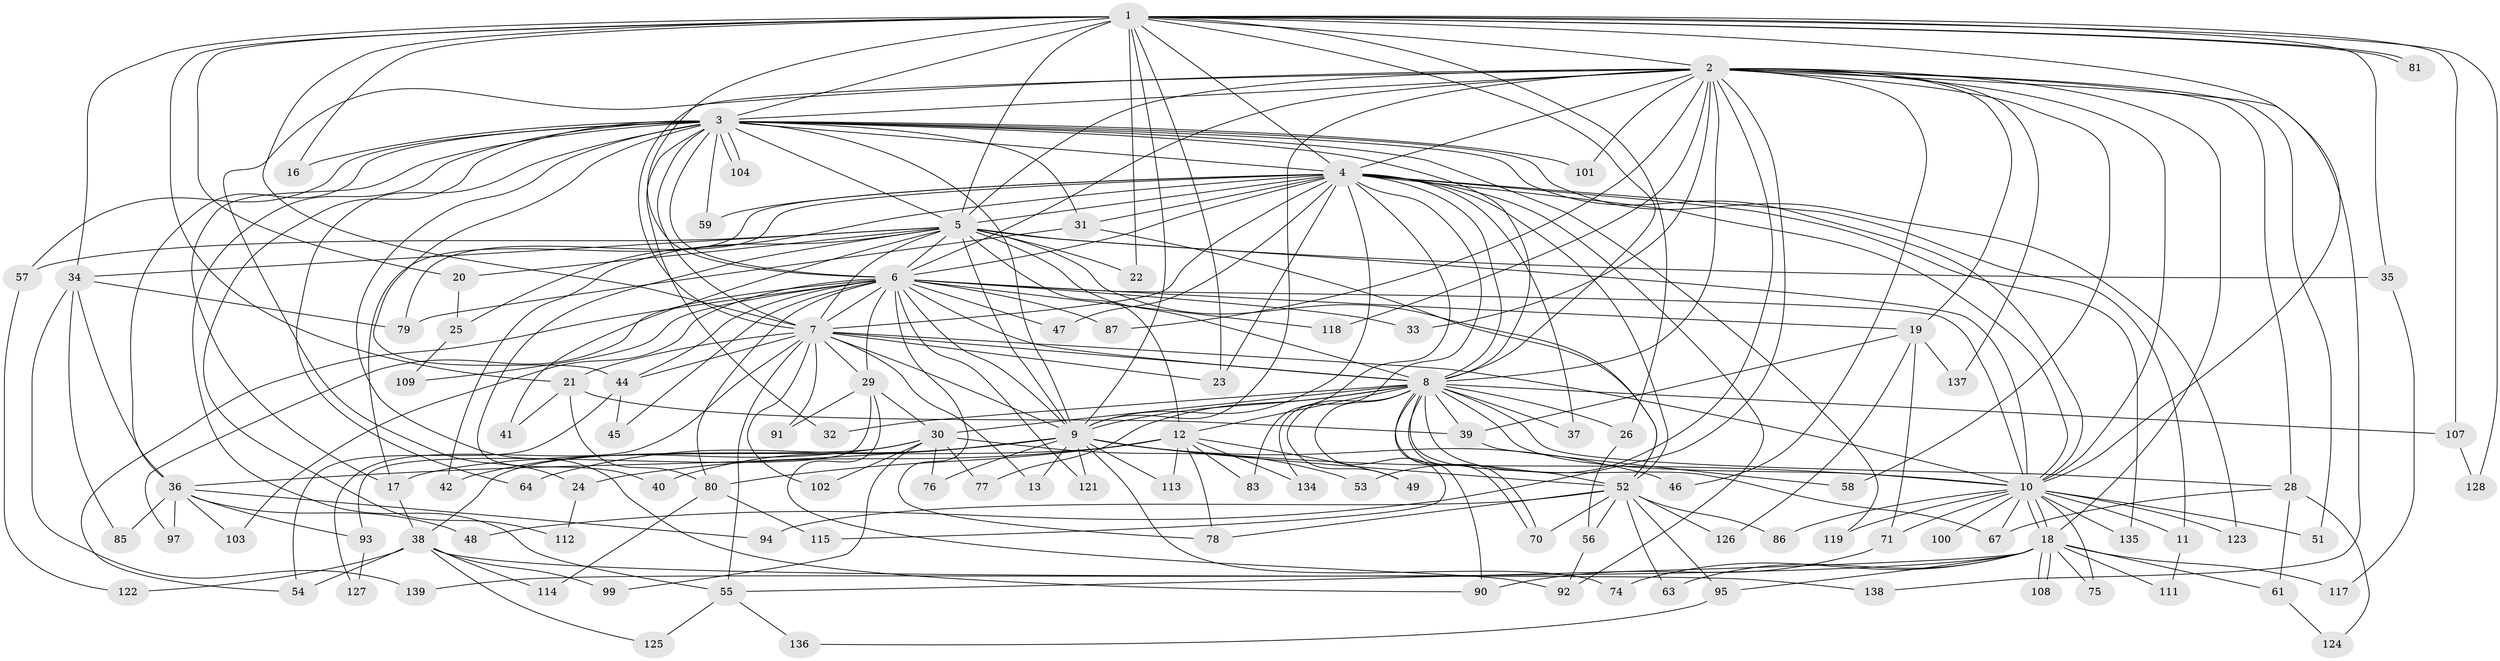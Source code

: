 // original degree distribution, {21: 0.014388489208633094, 25: 0.014388489208633094, 30: 0.007194244604316547, 20: 0.014388489208633094, 26: 0.007194244604316547, 18: 0.007194244604316547, 28: 0.007194244604316547, 3: 0.22302158273381295, 10: 0.007194244604316547, 2: 0.5755395683453237, 4: 0.04316546762589928, 13: 0.014388489208633094, 5: 0.03597122302158273, 6: 0.007194244604316547, 11: 0.007194244604316547, 9: 0.007194244604316547, 8: 0.007194244604316547}
// Generated by graph-tools (version 1.1) at 2025/10/02/27/25 16:10:57]
// undirected, 110 vertices, 262 edges
graph export_dot {
graph [start="1"]
  node [color=gray90,style=filled];
  1 [super="+27"];
  2 [super="+89"];
  3 [super="+84"];
  4 [super="+130"];
  5 [super="+15"];
  6 [super="+98"];
  7 [super="+62"];
  8 [super="+14"];
  9 [super="+72"];
  10 [super="+43"];
  11;
  12 [super="+116"];
  13;
  16 [super="+120"];
  17;
  18 [super="+60"];
  19 [super="+82"];
  20;
  21;
  22;
  23;
  24;
  25;
  26;
  28;
  29;
  30 [super="+65"];
  31 [super="+66"];
  32;
  33;
  34 [super="+69"];
  35;
  36 [super="+96"];
  37;
  38 [super="+68"];
  39;
  40;
  41;
  42;
  44 [super="+50"];
  45;
  46;
  47;
  48;
  49;
  51;
  52 [super="+131"];
  53;
  54;
  55 [super="+88"];
  56;
  57;
  58;
  59;
  61;
  63;
  64;
  67 [super="+73"];
  70 [super="+132"];
  71;
  74;
  75;
  76;
  77;
  78 [super="+106"];
  79 [super="+133"];
  80 [super="+110"];
  81;
  83;
  85;
  86;
  87;
  90 [super="+105"];
  91;
  92 [super="+129"];
  93;
  94;
  95;
  97;
  99;
  100;
  101;
  102;
  103;
  104;
  107;
  108;
  109;
  111;
  112;
  113;
  114;
  115;
  117;
  118;
  119;
  121;
  122;
  123;
  124;
  125;
  126;
  127;
  128;
  134;
  135;
  136;
  137;
  138;
  139;
  1 -- 2;
  1 -- 3;
  1 -- 4;
  1 -- 5 [weight=2];
  1 -- 6;
  1 -- 7;
  1 -- 8;
  1 -- 9;
  1 -- 10;
  1 -- 16;
  1 -- 20;
  1 -- 21;
  1 -- 22;
  1 -- 26;
  1 -- 34;
  1 -- 35;
  1 -- 81;
  1 -- 81;
  1 -- 107;
  1 -- 128;
  1 -- 23;
  2 -- 3;
  2 -- 4 [weight=2];
  2 -- 5;
  2 -- 6;
  2 -- 7;
  2 -- 8;
  2 -- 9;
  2 -- 10;
  2 -- 19;
  2 -- 24;
  2 -- 28;
  2 -- 33;
  2 -- 46;
  2 -- 48;
  2 -- 51;
  2 -- 53;
  2 -- 58;
  2 -- 87;
  2 -- 101;
  2 -- 118;
  2 -- 137;
  2 -- 138;
  2 -- 18;
  3 -- 4 [weight=2];
  3 -- 5;
  3 -- 6;
  3 -- 7;
  3 -- 8;
  3 -- 9;
  3 -- 10;
  3 -- 16 [weight=2];
  3 -- 17;
  3 -- 31;
  3 -- 32;
  3 -- 36;
  3 -- 44;
  3 -- 55;
  3 -- 57;
  3 -- 59;
  3 -- 64;
  3 -- 90;
  3 -- 101;
  3 -- 104;
  3 -- 104;
  3 -- 112;
  3 -- 119;
  3 -- 123;
  4 -- 5;
  4 -- 6;
  4 -- 7;
  4 -- 8;
  4 -- 9;
  4 -- 10;
  4 -- 11;
  4 -- 17;
  4 -- 23;
  4 -- 25;
  4 -- 31;
  4 -- 37;
  4 -- 47;
  4 -- 59;
  4 -- 83;
  4 -- 134;
  4 -- 135;
  4 -- 52;
  4 -- 92;
  4 -- 79;
  5 -- 6;
  5 -- 7;
  5 -- 8;
  5 -- 9;
  5 -- 10;
  5 -- 12;
  5 -- 20;
  5 -- 22;
  5 -- 34;
  5 -- 35;
  5 -- 40;
  5 -- 41;
  5 -- 42;
  5 -- 52;
  5 -- 57;
  6 -- 7;
  6 -- 8;
  6 -- 9;
  6 -- 10;
  6 -- 19;
  6 -- 29;
  6 -- 33;
  6 -- 44;
  6 -- 45;
  6 -- 47;
  6 -- 54;
  6 -- 80;
  6 -- 87;
  6 -- 97;
  6 -- 103;
  6 -- 109;
  6 -- 118;
  6 -- 121;
  6 -- 78;
  7 -- 8;
  7 -- 9 [weight=2];
  7 -- 10;
  7 -- 13;
  7 -- 21;
  7 -- 23;
  7 -- 29;
  7 -- 91;
  7 -- 127;
  7 -- 102;
  7 -- 55;
  7 -- 44;
  8 -- 9;
  8 -- 10 [weight=2];
  8 -- 12;
  8 -- 26;
  8 -- 28;
  8 -- 30;
  8 -- 32;
  8 -- 37;
  8 -- 39;
  8 -- 49;
  8 -- 52;
  8 -- 70;
  8 -- 70;
  8 -- 77;
  8 -- 90;
  8 -- 107;
  8 -- 115;
  8 -- 67;
  9 -- 10;
  9 -- 13;
  9 -- 36 [weight=2];
  9 -- 40;
  9 -- 46;
  9 -- 64;
  9 -- 74;
  9 -- 76;
  9 -- 121;
  9 -- 52;
  9 -- 113;
  10 -- 11;
  10 -- 18;
  10 -- 18;
  10 -- 51;
  10 -- 67;
  10 -- 71;
  10 -- 75;
  10 -- 86;
  10 -- 100 [weight=2];
  10 -- 119;
  10 -- 135;
  10 -- 123;
  11 -- 111;
  12 -- 24;
  12 -- 49;
  12 -- 78;
  12 -- 83;
  12 -- 113;
  12 -- 134;
  12 -- 80;
  12 -- 17;
  17 -- 38;
  18 -- 55;
  18 -- 61;
  18 -- 63;
  18 -- 74;
  18 -- 75;
  18 -- 95;
  18 -- 108;
  18 -- 108;
  18 -- 111;
  18 -- 117;
  18 -- 139;
  19 -- 71;
  19 -- 126;
  19 -- 137;
  19 -- 39;
  20 -- 25;
  21 -- 39;
  21 -- 41;
  21 -- 80;
  24 -- 112;
  25 -- 109;
  26 -- 56;
  28 -- 61;
  28 -- 67;
  28 -- 124;
  29 -- 30;
  29 -- 91;
  29 -- 92;
  29 -- 93;
  30 -- 38;
  30 -- 42;
  30 -- 53;
  30 -- 76;
  30 -- 77;
  30 -- 99;
  30 -- 102;
  31 -- 52;
  31 -- 79;
  34 -- 85;
  34 -- 139;
  34 -- 36;
  34 -- 79;
  35 -- 117;
  36 -- 48;
  36 -- 85;
  36 -- 93;
  36 -- 94;
  36 -- 103;
  36 -- 97;
  38 -- 99;
  38 -- 114;
  38 -- 122;
  38 -- 125;
  38 -- 138;
  38 -- 54;
  39 -- 58;
  44 -- 45;
  44 -- 54;
  52 -- 56;
  52 -- 63;
  52 -- 78;
  52 -- 86;
  52 -- 94;
  52 -- 95;
  52 -- 126;
  52 -- 70;
  55 -- 125;
  55 -- 136;
  56 -- 92;
  57 -- 122;
  61 -- 124;
  71 -- 90;
  80 -- 114;
  80 -- 115;
  93 -- 127;
  95 -- 136;
  107 -- 128;
}
